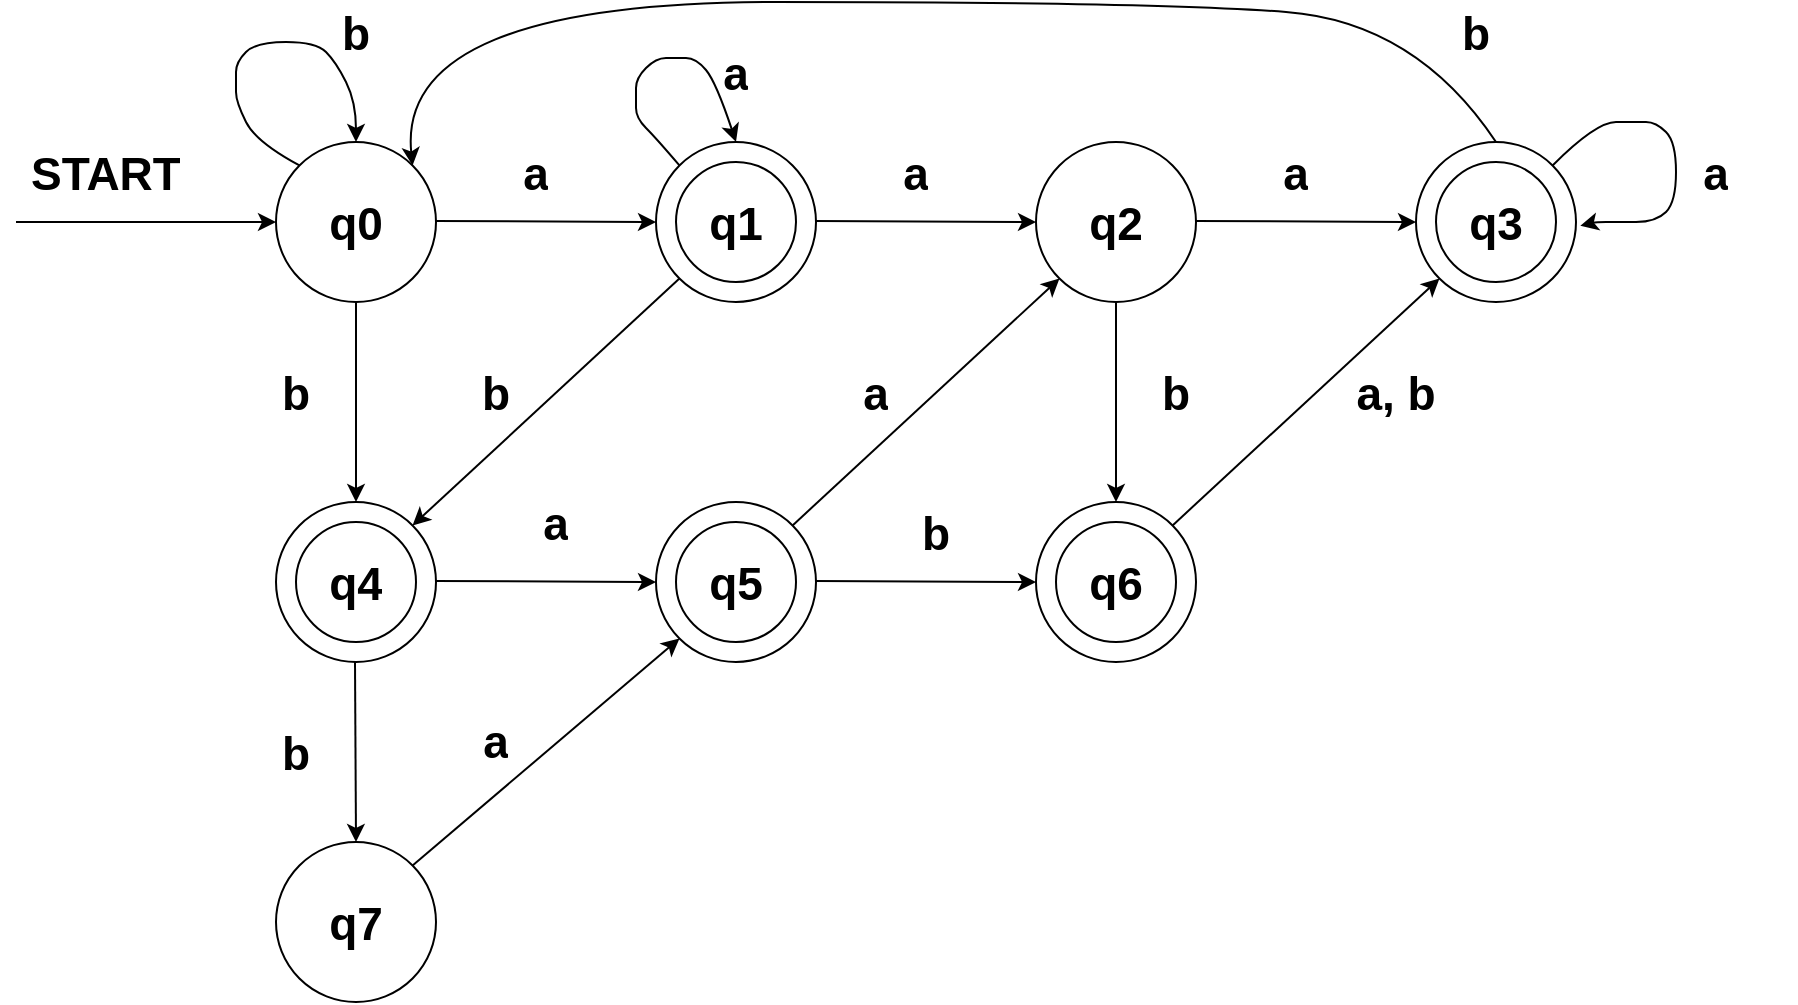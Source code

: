 <mxfile version="22.1.2" type="github">
  <diagram name="Page-1" id="XXRZ2J5ctTl-hjEEoI9W">
    <mxGraphModel dx="1187" dy="674" grid="1" gridSize="10" guides="1" tooltips="1" connect="1" arrows="1" fold="1" page="1" pageScale="1" pageWidth="1169" pageHeight="827" math="0" shadow="0">
      <root>
        <mxCell id="0" />
        <mxCell id="1" parent="0" />
        <mxCell id="2l0CRuCSA1VcL5VSs-JK-1" value="" style="endArrow=classic;html=1;rounded=0;entryX=0;entryY=0.5;entryDx=0;entryDy=0;" edge="1" parent="1" target="2l0CRuCSA1VcL5VSs-JK-2">
          <mxGeometry width="50" height="50" relative="1" as="geometry">
            <mxPoint x="50" y="140" as="sourcePoint" />
            <mxPoint x="180" y="140" as="targetPoint" />
          </mxGeometry>
        </mxCell>
        <mxCell id="2l0CRuCSA1VcL5VSs-JK-2" value="" style="ellipse;whiteSpace=wrap;html=1;aspect=fixed;" vertex="1" parent="1">
          <mxGeometry x="180" y="100" width="80" height="80" as="geometry" />
        </mxCell>
        <mxCell id="2l0CRuCSA1VcL5VSs-JK-3" value="" style="endArrow=classic;html=1;rounded=0;entryX=0;entryY=0.5;entryDx=0;entryDy=0;" edge="1" parent="1" target="2l0CRuCSA1VcL5VSs-JK-5">
          <mxGeometry width="50" height="50" relative="1" as="geometry">
            <mxPoint x="260" y="139.5" as="sourcePoint" />
            <mxPoint x="370" y="139.5" as="targetPoint" />
          </mxGeometry>
        </mxCell>
        <mxCell id="2l0CRuCSA1VcL5VSs-JK-4" value="" style="endArrow=classic;html=1;rounded=0;entryX=0;entryY=0.5;entryDx=0;entryDy=0;" edge="1" parent="1" target="2l0CRuCSA1VcL5VSs-JK-6">
          <mxGeometry width="50" height="50" relative="1" as="geometry">
            <mxPoint x="450" y="139.5" as="sourcePoint" />
            <mxPoint x="560" y="139.5" as="targetPoint" />
          </mxGeometry>
        </mxCell>
        <mxCell id="2l0CRuCSA1VcL5VSs-JK-5" value="" style="ellipse;whiteSpace=wrap;html=1;aspect=fixed;" vertex="1" parent="1">
          <mxGeometry x="370" y="100" width="80" height="80" as="geometry" />
        </mxCell>
        <mxCell id="2l0CRuCSA1VcL5VSs-JK-6" value="" style="ellipse;whiteSpace=wrap;html=1;aspect=fixed;" vertex="1" parent="1">
          <mxGeometry x="560" y="100" width="80" height="80" as="geometry" />
        </mxCell>
        <mxCell id="2l0CRuCSA1VcL5VSs-JK-7" value="" style="endArrow=classic;html=1;rounded=0;entryX=0;entryY=0.5;entryDx=0;entryDy=0;" edge="1" parent="1" target="2l0CRuCSA1VcL5VSs-JK-8">
          <mxGeometry width="50" height="50" relative="1" as="geometry">
            <mxPoint x="640" y="139.5" as="sourcePoint" />
            <mxPoint x="750" y="139.5" as="targetPoint" />
          </mxGeometry>
        </mxCell>
        <mxCell id="2l0CRuCSA1VcL5VSs-JK-8" value="" style="ellipse;whiteSpace=wrap;html=1;aspect=fixed;" vertex="1" parent="1">
          <mxGeometry x="750" y="100" width="80" height="80" as="geometry" />
        </mxCell>
        <mxCell id="2l0CRuCSA1VcL5VSs-JK-9" value="" style="ellipse;whiteSpace=wrap;html=1;aspect=fixed;" vertex="1" parent="1">
          <mxGeometry x="180" y="280" width="80" height="80" as="geometry" />
        </mxCell>
        <mxCell id="2l0CRuCSA1VcL5VSs-JK-10" value="" style="ellipse;whiteSpace=wrap;html=1;aspect=fixed;" vertex="1" parent="1">
          <mxGeometry x="370" y="280" width="80" height="80" as="geometry" />
        </mxCell>
        <mxCell id="2l0CRuCSA1VcL5VSs-JK-11" value="" style="ellipse;whiteSpace=wrap;html=1;aspect=fixed;" vertex="1" parent="1">
          <mxGeometry x="560" y="280" width="80" height="80" as="geometry" />
        </mxCell>
        <mxCell id="2l0CRuCSA1VcL5VSs-JK-12" value="" style="ellipse;whiteSpace=wrap;html=1;aspect=fixed;" vertex="1" parent="1">
          <mxGeometry x="180" y="450" width="80" height="80" as="geometry" />
        </mxCell>
        <mxCell id="2l0CRuCSA1VcL5VSs-JK-13" value="" style="endArrow=classic;html=1;rounded=0;exitX=0.5;exitY=1;exitDx=0;exitDy=0;entryX=0.5;entryY=0;entryDx=0;entryDy=0;" edge="1" parent="1" source="2l0CRuCSA1VcL5VSs-JK-2" target="2l0CRuCSA1VcL5VSs-JK-9">
          <mxGeometry width="50" height="50" relative="1" as="geometry">
            <mxPoint x="230" y="210" as="sourcePoint" />
            <mxPoint x="250" y="260" as="targetPoint" />
          </mxGeometry>
        </mxCell>
        <mxCell id="2l0CRuCSA1VcL5VSs-JK-14" value="" style="endArrow=classic;html=1;rounded=0;exitX=0.5;exitY=1;exitDx=0;exitDy=0;entryX=0.5;entryY=0;entryDx=0;entryDy=0;" edge="1" parent="1" target="2l0CRuCSA1VcL5VSs-JK-12">
          <mxGeometry width="50" height="50" relative="1" as="geometry">
            <mxPoint x="219.5" y="360" as="sourcePoint" />
            <mxPoint x="220" y="450" as="targetPoint" />
          </mxGeometry>
        </mxCell>
        <mxCell id="2l0CRuCSA1VcL5VSs-JK-15" value="" style="endArrow=classic;html=1;rounded=0;entryX=0;entryY=0.5;entryDx=0;entryDy=0;" edge="1" parent="1" target="2l0CRuCSA1VcL5VSs-JK-10">
          <mxGeometry width="50" height="50" relative="1" as="geometry">
            <mxPoint x="260" y="319.5" as="sourcePoint" />
            <mxPoint x="370" y="320" as="targetPoint" />
          </mxGeometry>
        </mxCell>
        <mxCell id="2l0CRuCSA1VcL5VSs-JK-16" value="" style="endArrow=classic;html=1;rounded=0;entryX=0;entryY=0.5;entryDx=0;entryDy=0;" edge="1" parent="1" target="2l0CRuCSA1VcL5VSs-JK-11">
          <mxGeometry width="50" height="50" relative="1" as="geometry">
            <mxPoint x="450" y="319.5" as="sourcePoint" />
            <mxPoint x="560" y="320" as="targetPoint" />
          </mxGeometry>
        </mxCell>
        <mxCell id="2l0CRuCSA1VcL5VSs-JK-17" value="" style="endArrow=classic;html=1;rounded=0;entryX=0;entryY=1;entryDx=0;entryDy=0;exitX=1;exitY=0;exitDx=0;exitDy=0;" edge="1" parent="1" source="2l0CRuCSA1VcL5VSs-JK-12" target="2l0CRuCSA1VcL5VSs-JK-10">
          <mxGeometry width="50" height="50" relative="1" as="geometry">
            <mxPoint x="270" y="329.5" as="sourcePoint" />
            <mxPoint x="380" y="330" as="targetPoint" />
          </mxGeometry>
        </mxCell>
        <mxCell id="2l0CRuCSA1VcL5VSs-JK-18" value="" style="endArrow=classic;html=1;rounded=0;exitX=0;exitY=1;exitDx=0;exitDy=0;entryX=1;entryY=0;entryDx=0;entryDy=0;" edge="1" parent="1" source="2l0CRuCSA1VcL5VSs-JK-5" target="2l0CRuCSA1VcL5VSs-JK-9">
          <mxGeometry width="50" height="50" relative="1" as="geometry">
            <mxPoint x="248" y="312" as="sourcePoint" />
            <mxPoint x="370" y="210" as="targetPoint" />
          </mxGeometry>
        </mxCell>
        <mxCell id="2l0CRuCSA1VcL5VSs-JK-19" value="" style="endArrow=classic;html=1;rounded=0;entryX=0;entryY=1;entryDx=0;entryDy=0;exitX=1;exitY=0;exitDx=0;exitDy=0;" edge="1" parent="1" source="2l0CRuCSA1VcL5VSs-JK-10" target="2l0CRuCSA1VcL5VSs-JK-6">
          <mxGeometry width="50" height="50" relative="1" as="geometry">
            <mxPoint x="426" y="294" as="sourcePoint" />
            <mxPoint x="560" y="170" as="targetPoint" />
          </mxGeometry>
        </mxCell>
        <mxCell id="2l0CRuCSA1VcL5VSs-JK-20" value="" style="endArrow=classic;html=1;rounded=0;entryX=0.5;entryY=0;entryDx=0;entryDy=0;exitX=0.5;exitY=1;exitDx=0;exitDy=0;" edge="1" parent="1" source="2l0CRuCSA1VcL5VSs-JK-6" target="2l0CRuCSA1VcL5VSs-JK-11">
          <mxGeometry width="50" height="50" relative="1" as="geometry">
            <mxPoint x="460" y="149.5" as="sourcePoint" />
            <mxPoint x="570" y="150" as="targetPoint" />
          </mxGeometry>
        </mxCell>
        <mxCell id="2l0CRuCSA1VcL5VSs-JK-21" value="" style="endArrow=classic;html=1;rounded=0;entryX=0;entryY=1;entryDx=0;entryDy=0;exitX=1;exitY=0;exitDx=0;exitDy=0;" edge="1" parent="1" source="2l0CRuCSA1VcL5VSs-JK-11" target="2l0CRuCSA1VcL5VSs-JK-8">
          <mxGeometry width="50" height="50" relative="1" as="geometry">
            <mxPoint x="660" y="220" as="sourcePoint" />
            <mxPoint x="770" y="220.5" as="targetPoint" />
          </mxGeometry>
        </mxCell>
        <mxCell id="2l0CRuCSA1VcL5VSs-JK-22" value="" style="ellipse;whiteSpace=wrap;html=1;aspect=fixed;" vertex="1" parent="1">
          <mxGeometry x="380" y="110" width="60" height="60" as="geometry" />
        </mxCell>
        <mxCell id="2l0CRuCSA1VcL5VSs-JK-23" value="" style="ellipse;whiteSpace=wrap;html=1;aspect=fixed;" vertex="1" parent="1">
          <mxGeometry x="760" y="110" width="60" height="60" as="geometry" />
        </mxCell>
        <mxCell id="2l0CRuCSA1VcL5VSs-JK-24" value="" style="ellipse;whiteSpace=wrap;html=1;aspect=fixed;" vertex="1" parent="1">
          <mxGeometry x="570" y="290" width="60" height="60" as="geometry" />
        </mxCell>
        <mxCell id="2l0CRuCSA1VcL5VSs-JK-25" value="" style="ellipse;whiteSpace=wrap;html=1;aspect=fixed;" vertex="1" parent="1">
          <mxGeometry x="190" y="290" width="60" height="60" as="geometry" />
        </mxCell>
        <mxCell id="2l0CRuCSA1VcL5VSs-JK-26" value="" style="ellipse;whiteSpace=wrap;html=1;aspect=fixed;" vertex="1" parent="1">
          <mxGeometry x="380" y="290" width="60" height="60" as="geometry" />
        </mxCell>
        <mxCell id="2l0CRuCSA1VcL5VSs-JK-30" value="" style="curved=1;endArrow=classic;html=1;rounded=0;exitX=0.5;exitY=0;exitDx=0;exitDy=0;entryX=1;entryY=0;entryDx=0;entryDy=0;" edge="1" parent="1" source="2l0CRuCSA1VcL5VSs-JK-8" target="2l0CRuCSA1VcL5VSs-JK-2">
          <mxGeometry width="50" height="50" relative="1" as="geometry">
            <mxPoint x="750" y="80" as="sourcePoint" />
            <mxPoint x="800" y="30" as="targetPoint" />
            <Array as="points">
              <mxPoint x="750" y="40" />
              <mxPoint x="620" y="30" />
              <mxPoint x="240" y="30" />
            </Array>
          </mxGeometry>
        </mxCell>
        <mxCell id="2l0CRuCSA1VcL5VSs-JK-34" value="" style="curved=1;endArrow=classic;html=1;rounded=0;exitX=1;exitY=0;exitDx=0;exitDy=0;entryX=1.027;entryY=0.524;entryDx=0;entryDy=0;entryPerimeter=0;" edge="1" parent="1" source="2l0CRuCSA1VcL5VSs-JK-8" target="2l0CRuCSA1VcL5VSs-JK-8">
          <mxGeometry width="50" height="50" relative="1" as="geometry">
            <mxPoint x="780" y="405" as="sourcePoint" />
            <mxPoint x="820" y="170" as="targetPoint" />
            <Array as="points">
              <mxPoint x="840" y="90" />
              <mxPoint x="860" y="90" />
              <mxPoint x="870" y="90" />
              <mxPoint x="880" y="100" />
              <mxPoint x="880" y="130" />
              <mxPoint x="870" y="140" />
              <mxPoint x="850" y="140" />
              <mxPoint x="840" y="140" />
            </Array>
          </mxGeometry>
        </mxCell>
        <mxCell id="2l0CRuCSA1VcL5VSs-JK-35" value="" style="curved=1;endArrow=classic;html=1;rounded=0;entryX=0.5;entryY=0;entryDx=0;entryDy=0;exitX=0;exitY=0;exitDx=0;exitDy=0;" edge="1" parent="1" source="2l0CRuCSA1VcL5VSs-JK-2" target="2l0CRuCSA1VcL5VSs-JK-2">
          <mxGeometry width="50" height="50" relative="1" as="geometry">
            <mxPoint x="180" y="52" as="sourcePoint" />
            <mxPoint x="194" y="82" as="targetPoint" />
            <Array as="points">
              <mxPoint x="170" y="100" />
              <mxPoint x="160" y="80" />
              <mxPoint x="160" y="70" />
              <mxPoint x="160" y="60" />
              <mxPoint x="170" y="50" />
              <mxPoint x="200" y="50" />
              <mxPoint x="210" y="60" />
              <mxPoint x="220" y="80" />
            </Array>
          </mxGeometry>
        </mxCell>
        <mxCell id="2l0CRuCSA1VcL5VSs-JK-36" value="" style="curved=1;endArrow=classic;html=1;rounded=0;entryX=0.5;entryY=0;entryDx=0;entryDy=0;exitX=0;exitY=0;exitDx=0;exitDy=0;" edge="1" parent="1" source="2l0CRuCSA1VcL5VSs-JK-5" target="2l0CRuCSA1VcL5VSs-JK-5">
          <mxGeometry width="50" height="50" relative="1" as="geometry">
            <mxPoint x="392" y="110" as="sourcePoint" />
            <mxPoint x="420" y="98" as="targetPoint" />
            <Array as="points">
              <mxPoint x="370" y="98" />
              <mxPoint x="360" y="88" />
              <mxPoint x="360" y="78" />
              <mxPoint x="360" y="68" />
              <mxPoint x="370" y="58" />
              <mxPoint x="380" y="58" />
              <mxPoint x="390" y="58" />
              <mxPoint x="400" y="70" />
            </Array>
          </mxGeometry>
        </mxCell>
        <mxCell id="2l0CRuCSA1VcL5VSs-JK-37" value="&lt;b&gt;&lt;font style=&quot;font-size: 23px;&quot;&gt;q0&lt;/font&gt;&lt;/b&gt;" style="text;strokeColor=none;fillColor=none;align=center;verticalAlign=middle;spacingLeft=4;spacingRight=4;overflow=hidden;points=[[0,0.5],[1,0.5]];portConstraint=eastwest;rotatable=0;whiteSpace=wrap;html=1;" vertex="1" parent="1">
          <mxGeometry x="180" y="125" width="80" height="30" as="geometry" />
        </mxCell>
        <mxCell id="2l0CRuCSA1VcL5VSs-JK-38" value="&lt;b&gt;&lt;font style=&quot;font-size: 23px;&quot;&gt;q1&lt;/font&gt;&lt;/b&gt;" style="text;strokeColor=none;fillColor=none;align=center;verticalAlign=middle;spacingLeft=4;spacingRight=4;overflow=hidden;points=[[0,0.5],[1,0.5]];portConstraint=eastwest;rotatable=0;whiteSpace=wrap;html=1;" vertex="1" parent="1">
          <mxGeometry x="370" y="125" width="80" height="30" as="geometry" />
        </mxCell>
        <mxCell id="2l0CRuCSA1VcL5VSs-JK-39" value="&lt;b&gt;&lt;font style=&quot;font-size: 23px;&quot;&gt;q2&lt;/font&gt;&lt;/b&gt;" style="text;strokeColor=none;fillColor=none;align=center;verticalAlign=middle;spacingLeft=4;spacingRight=4;overflow=hidden;points=[[0,0.5],[1,0.5]];portConstraint=eastwest;rotatable=0;whiteSpace=wrap;html=1;" vertex="1" parent="1">
          <mxGeometry x="560" y="125" width="80" height="30" as="geometry" />
        </mxCell>
        <mxCell id="2l0CRuCSA1VcL5VSs-JK-40" value="&lt;b&gt;&lt;font style=&quot;font-size: 23px;&quot;&gt;q3&lt;/font&gt;&lt;/b&gt;" style="text;strokeColor=none;fillColor=none;align=center;verticalAlign=middle;spacingLeft=4;spacingRight=4;overflow=hidden;points=[[0,0.5],[1,0.5]];portConstraint=eastwest;rotatable=0;whiteSpace=wrap;html=1;" vertex="1" parent="1">
          <mxGeometry x="750" y="125" width="80" height="30" as="geometry" />
        </mxCell>
        <mxCell id="2l0CRuCSA1VcL5VSs-JK-41" value="&lt;b&gt;&lt;font style=&quot;font-size: 23px;&quot;&gt;q4&lt;/font&gt;&lt;/b&gt;" style="text;strokeColor=none;fillColor=none;align=center;verticalAlign=middle;spacingLeft=4;spacingRight=4;overflow=hidden;points=[[0,0.5],[1,0.5]];portConstraint=eastwest;rotatable=0;whiteSpace=wrap;html=1;" vertex="1" parent="1">
          <mxGeometry x="180" y="305" width="80" height="30" as="geometry" />
        </mxCell>
        <mxCell id="2l0CRuCSA1VcL5VSs-JK-43" value="&lt;b&gt;&lt;font style=&quot;font-size: 23px;&quot;&gt;q5&lt;/font&gt;&lt;/b&gt;" style="text;strokeColor=none;fillColor=none;align=center;verticalAlign=middle;spacingLeft=4;spacingRight=4;overflow=hidden;points=[[0,0.5],[1,0.5]];portConstraint=eastwest;rotatable=0;whiteSpace=wrap;html=1;" vertex="1" parent="1">
          <mxGeometry x="370" y="305" width="80" height="30" as="geometry" />
        </mxCell>
        <mxCell id="2l0CRuCSA1VcL5VSs-JK-44" value="&lt;b&gt;&lt;font style=&quot;font-size: 23px;&quot;&gt;q6&lt;/font&gt;&lt;/b&gt;" style="text;strokeColor=none;fillColor=none;align=center;verticalAlign=middle;spacingLeft=4;spacingRight=4;overflow=hidden;points=[[0,0.5],[1,0.5]];portConstraint=eastwest;rotatable=0;whiteSpace=wrap;html=1;" vertex="1" parent="1">
          <mxGeometry x="560" y="305" width="80" height="30" as="geometry" />
        </mxCell>
        <mxCell id="2l0CRuCSA1VcL5VSs-JK-45" value="&lt;b&gt;&lt;font style=&quot;font-size: 23px;&quot;&gt;q7&lt;/font&gt;&lt;/b&gt;" style="text;strokeColor=none;fillColor=none;align=center;verticalAlign=middle;spacingLeft=4;spacingRight=4;overflow=hidden;points=[[0,0.5],[1,0.5]];portConstraint=eastwest;rotatable=0;whiteSpace=wrap;html=1;" vertex="1" parent="1">
          <mxGeometry x="180" y="475" width="80" height="30" as="geometry" />
        </mxCell>
        <mxCell id="2l0CRuCSA1VcL5VSs-JK-47" value="&lt;b&gt;&lt;font style=&quot;font-size: 23px;&quot;&gt;a&lt;/font&gt;&lt;/b&gt;" style="text;strokeColor=none;fillColor=none;align=center;verticalAlign=middle;spacingLeft=4;spacingRight=4;overflow=hidden;points=[[0,0.5],[1,0.5]];portConstraint=eastwest;rotatable=0;whiteSpace=wrap;html=1;" vertex="1" parent="1">
          <mxGeometry x="270" y="100" width="80" height="30" as="geometry" />
        </mxCell>
        <mxCell id="2l0CRuCSA1VcL5VSs-JK-48" value="&lt;b&gt;&lt;font style=&quot;font-size: 23px;&quot;&gt;a&lt;/font&gt;&lt;/b&gt;" style="text;strokeColor=none;fillColor=none;align=center;verticalAlign=middle;spacingLeft=4;spacingRight=4;overflow=hidden;points=[[0,0.5],[1,0.5]];portConstraint=eastwest;rotatable=0;whiteSpace=wrap;html=1;" vertex="1" parent="1">
          <mxGeometry x="460" y="100" width="80" height="30" as="geometry" />
        </mxCell>
        <mxCell id="2l0CRuCSA1VcL5VSs-JK-49" value="&lt;b&gt;&lt;font style=&quot;font-size: 23px;&quot;&gt;a&lt;/font&gt;&lt;/b&gt;" style="text;strokeColor=none;fillColor=none;align=center;verticalAlign=middle;spacingLeft=4;spacingRight=4;overflow=hidden;points=[[0,0.5],[1,0.5]];portConstraint=eastwest;rotatable=0;whiteSpace=wrap;html=1;" vertex="1" parent="1">
          <mxGeometry x="650" y="100" width="80" height="30" as="geometry" />
        </mxCell>
        <mxCell id="2l0CRuCSA1VcL5VSs-JK-50" value="&lt;b&gt;&lt;font style=&quot;font-size: 23px;&quot;&gt;a&lt;/font&gt;&lt;/b&gt;" style="text;strokeColor=none;fillColor=none;align=center;verticalAlign=middle;spacingLeft=4;spacingRight=4;overflow=hidden;points=[[0,0.5],[1,0.5]];portConstraint=eastwest;rotatable=0;whiteSpace=wrap;html=1;" vertex="1" parent="1">
          <mxGeometry x="860" y="100" width="80" height="30" as="geometry" />
        </mxCell>
        <mxCell id="2l0CRuCSA1VcL5VSs-JK-51" value="&lt;b&gt;&lt;font style=&quot;font-size: 23px;&quot;&gt;a&lt;/font&gt;&lt;/b&gt;" style="text;strokeColor=none;fillColor=none;align=center;verticalAlign=middle;spacingLeft=4;spacingRight=4;overflow=hidden;points=[[0,0.5],[1,0.5]];portConstraint=eastwest;rotatable=0;whiteSpace=wrap;html=1;" vertex="1" parent="1">
          <mxGeometry x="440" y="210" width="80" height="30" as="geometry" />
        </mxCell>
        <mxCell id="2l0CRuCSA1VcL5VSs-JK-52" value="&lt;b&gt;&lt;font style=&quot;font-size: 23px;&quot;&gt;a&lt;/font&gt;&lt;/b&gt;" style="text;strokeColor=none;fillColor=none;align=center;verticalAlign=middle;spacingLeft=4;spacingRight=4;overflow=hidden;points=[[0,0.5],[1,0.5]];portConstraint=eastwest;rotatable=0;whiteSpace=wrap;html=1;" vertex="1" parent="1">
          <mxGeometry x="280" y="275" width="80" height="30" as="geometry" />
        </mxCell>
        <mxCell id="2l0CRuCSA1VcL5VSs-JK-53" value="&lt;b&gt;&lt;font style=&quot;font-size: 23px;&quot;&gt;a&lt;/font&gt;&lt;/b&gt;" style="text;strokeColor=none;fillColor=none;align=center;verticalAlign=middle;spacingLeft=4;spacingRight=4;overflow=hidden;points=[[0,0.5],[1,0.5]];portConstraint=eastwest;rotatable=0;whiteSpace=wrap;html=1;" vertex="1" parent="1">
          <mxGeometry x="250" y="384" width="80" height="30" as="geometry" />
        </mxCell>
        <mxCell id="2l0CRuCSA1VcL5VSs-JK-55" value="&lt;b&gt;&lt;font style=&quot;font-size: 23px;&quot;&gt;a&lt;/font&gt;&lt;/b&gt;" style="text;strokeColor=none;fillColor=none;align=center;verticalAlign=middle;spacingLeft=4;spacingRight=4;overflow=hidden;points=[[0,0.5],[1,0.5]];portConstraint=eastwest;rotatable=0;whiteSpace=wrap;html=1;" vertex="1" parent="1">
          <mxGeometry x="370" y="50" width="80" height="30" as="geometry" />
        </mxCell>
        <mxCell id="2l0CRuCSA1VcL5VSs-JK-56" value="&lt;b&gt;&lt;font style=&quot;font-size: 23px;&quot;&gt;a, b&lt;/font&gt;&lt;/b&gt;" style="text;strokeColor=none;fillColor=none;align=center;verticalAlign=middle;spacingLeft=4;spacingRight=4;overflow=hidden;points=[[0,0.5],[1,0.5]];portConstraint=eastwest;rotatable=0;whiteSpace=wrap;html=1;" vertex="1" parent="1">
          <mxGeometry x="700" y="210" width="80" height="30" as="geometry" />
        </mxCell>
        <mxCell id="2l0CRuCSA1VcL5VSs-JK-57" value="&lt;b&gt;&lt;font style=&quot;font-size: 23px;&quot;&gt;b&lt;/font&gt;&lt;/b&gt;" style="text;strokeColor=none;fillColor=none;align=center;verticalAlign=middle;spacingLeft=4;spacingRight=4;overflow=hidden;points=[[0,0.5],[1,0.5]];portConstraint=eastwest;rotatable=0;whiteSpace=wrap;html=1;" vertex="1" parent="1">
          <mxGeometry x="180" y="30" width="80" height="30" as="geometry" />
        </mxCell>
        <mxCell id="2l0CRuCSA1VcL5VSs-JK-58" value="&lt;b&gt;&lt;font style=&quot;font-size: 23px;&quot;&gt;b&lt;/font&gt;&lt;/b&gt;" style="text;strokeColor=none;fillColor=none;align=center;verticalAlign=middle;spacingLeft=4;spacingRight=4;overflow=hidden;points=[[0,0.5],[1,0.5]];portConstraint=eastwest;rotatable=0;whiteSpace=wrap;html=1;" vertex="1" parent="1">
          <mxGeometry x="470" y="280" width="80" height="30" as="geometry" />
        </mxCell>
        <mxCell id="2l0CRuCSA1VcL5VSs-JK-59" value="&lt;b&gt;&lt;font style=&quot;font-size: 23px;&quot;&gt;b&lt;/font&gt;&lt;/b&gt;" style="text;strokeColor=none;fillColor=none;align=center;verticalAlign=middle;spacingLeft=4;spacingRight=4;overflow=hidden;points=[[0,0.5],[1,0.5]];portConstraint=eastwest;rotatable=0;whiteSpace=wrap;html=1;" vertex="1" parent="1">
          <mxGeometry x="740" y="30" width="80" height="30" as="geometry" />
        </mxCell>
        <mxCell id="2l0CRuCSA1VcL5VSs-JK-61" value="&lt;b&gt;&lt;font style=&quot;font-size: 23px;&quot;&gt;b&lt;/font&gt;&lt;/b&gt;" style="text;strokeColor=none;fillColor=none;align=center;verticalAlign=middle;spacingLeft=4;spacingRight=4;overflow=hidden;points=[[0,0.5],[1,0.5]];portConstraint=eastwest;rotatable=0;whiteSpace=wrap;html=1;" vertex="1" parent="1">
          <mxGeometry x="250" y="210" width="80" height="30" as="geometry" />
        </mxCell>
        <mxCell id="2l0CRuCSA1VcL5VSs-JK-62" value="&lt;b&gt;&lt;font style=&quot;font-size: 23px;&quot;&gt;b&lt;/font&gt;&lt;/b&gt;" style="text;strokeColor=none;fillColor=none;align=center;verticalAlign=middle;spacingLeft=4;spacingRight=4;overflow=hidden;points=[[0,0.5],[1,0.5]];portConstraint=eastwest;rotatable=0;whiteSpace=wrap;html=1;" vertex="1" parent="1">
          <mxGeometry x="150" y="210" width="80" height="30" as="geometry" />
        </mxCell>
        <mxCell id="2l0CRuCSA1VcL5VSs-JK-63" value="&lt;b&gt;&lt;font style=&quot;font-size: 23px;&quot;&gt;b&lt;/font&gt;&lt;/b&gt;" style="text;strokeColor=none;fillColor=none;align=center;verticalAlign=middle;spacingLeft=4;spacingRight=4;overflow=hidden;points=[[0,0.5],[1,0.5]];portConstraint=eastwest;rotatable=0;whiteSpace=wrap;html=1;" vertex="1" parent="1">
          <mxGeometry x="150" y="390" width="80" height="30" as="geometry" />
        </mxCell>
        <mxCell id="2l0CRuCSA1VcL5VSs-JK-64" value="&lt;b&gt;&lt;font style=&quot;font-size: 23px;&quot;&gt;START&lt;/font&gt;&lt;/b&gt;" style="text;strokeColor=none;fillColor=none;align=center;verticalAlign=middle;spacingLeft=4;spacingRight=4;overflow=hidden;points=[[0,0.5],[1,0.5]];portConstraint=eastwest;rotatable=0;whiteSpace=wrap;html=1;" vertex="1" parent="1">
          <mxGeometry x="50" y="100" width="90" height="30" as="geometry" />
        </mxCell>
        <mxCell id="2l0CRuCSA1VcL5VSs-JK-65" value="&lt;b&gt;&lt;font style=&quot;font-size: 23px;&quot;&gt;b&lt;/font&gt;&lt;/b&gt;" style="text;strokeColor=none;fillColor=none;align=center;verticalAlign=middle;spacingLeft=4;spacingRight=4;overflow=hidden;points=[[0,0.5],[1,0.5]];portConstraint=eastwest;rotatable=0;whiteSpace=wrap;html=1;" vertex="1" parent="1">
          <mxGeometry x="590" y="210" width="80" height="30" as="geometry" />
        </mxCell>
      </root>
    </mxGraphModel>
  </diagram>
</mxfile>
